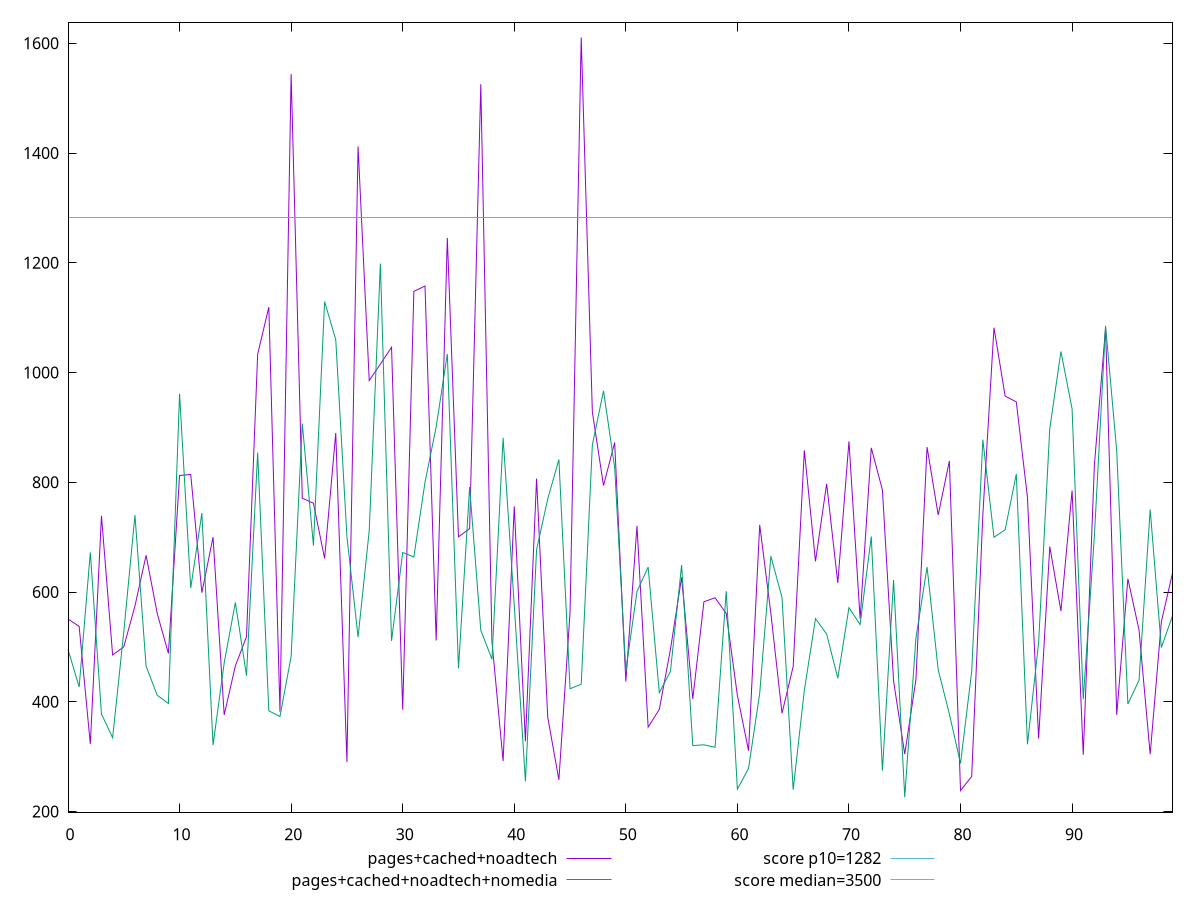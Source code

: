reset

$pagesCachedNoadtech <<EOF
0 551.0960000000001
1 537.424
2 323.11599999999993
3 738.8200000000002
4 485.35600000000005
5 500.332
6 574.6840000000001
7 667.104
8 560.836
9 488.1680000000001
10 812.508
11 814.356
12 598.9319999999999
13 700.1679999999999
14 376.14
15 465.5640000000001
16 518.692
17 1033.3159999999998
18 1119.328
19 382.048
20 1544.0199999999998
21 770.98
22 761.864
23 661.3040000000001
24 889.8680000000002
25 290.41599999999994
26 1411.9159999999997
27 985.472
28 1015.4480000000001
29 1045.984
30 385.564
31 1148.0079999999998
32 1157.696
33 511.836
34 1245.384
35 700.6319999999998
36 715.672
37 1525.368
38 510.236
39 292.056
40 756.2760000000001
41 328.2
42 806.9040000000001
43 372.052
44 257.85999999999996
45 563.3320000000001
46 1610.54
47 928.104
48 794.1840000000001
49 872.4960000000001
50 437.08799999999997
51 720.5520000000002
52 353.928
53 386.15999999999997
54 495.676
55 626.8960000000001
56 405.29600000000005
57 582.42
58 589.704
59 561.0840000000001
60 411.504
61 311.06399999999996
62 722.528
63 561.2639999999999
64 379.124
65 464.48400000000004
66 858.3240000000001
67 656.0160000000001
68 797.4040000000002
69 616.516
70 874.6319999999998
71 551.28
72 862.8080000000002
73 786.036
74 437.76800000000003
75 304.76
76 440.1959999999999
77 864.1760000000002
78 740.48
79 839.004
80 238.328
81 264.128
82 740.7520000000001
83 1081.6680000000001
84 957.0960000000002
85 946.4720000000001
86 772.304
87 333.37199999999996
88 682.8039999999999
89 565.4920000000001
90 785.116
91 303.60799999999995
92 831.756
93 1080.7959999999998
94 376.3599999999999
95 624.3879999999999
96 530.9319999999999
97 304.504
98 545.808
99 634.5520000000001
EOF

$pagesCachedNoadtechNomedia <<EOF
0 495.56399999999996
1 427.016
2 672.284
3 377.752
4 334.692
5 527.452
6 740.2760000000001
7 465.016
8 411.828
9 397.15200000000004
10 961.3760000000002
11 607.368
12 743.836
13 321.104
14 471.024
15 581.02
16 447.884
17 854.1800000000001
18 383.58
19 373.316
20 483.048
21 907.0920000000001
22 684.76
23 1129.3600000000001
24 1059.768
25 701.5079999999999
26 517.9959999999999
27 711.992
28 1198.4880000000003
29 511.0960000000001
30 672.2159999999999
31 663.9639999999999
32 800.3600000000001
33 900.9479999999999
34 1033.9120000000003
35 461.17999999999995
36 791.448
37 530.5120000000001
38 477.828
39 881.0559999999998
40 575.7000000000002
41 255.24
42 677.3040000000001
43 769.756
44 841.624
45 423.88399999999996
46 432.15200000000004
47 868.1640000000001
48 966.7800000000001
49 826.732
50 456.74
51 601.0360000000001
52 645.576
53 416.616
54 455.61600000000004
55 649.2519999999998
56 320.332
57 321.688
58 317.2879999999999
59 601.7280000000001
60 240.904
61 278.77599999999995
62 415.596
63 665.4639999999999
64 590.048
65 239.916
66 420.85200000000003
67 551.6400000000001
68 523.4639999999999
69 443.184
70 571.612
71 540.9199999999998
72 701.3000000000001
73 274.47999999999996
74 622.2640000000001
75 226.368
76 515.696
77 645.648
78 458.28
79 377.812
80 287.88
81 455.3399999999999
82 877.7840000000001
83 699.8440000000003
84 713.6280000000002
85 815.108
86 322.716
87 507.972
88 897.8240000000001
89 1038.4120000000003
90 933.7080000000001
91 404.744
92 702.5840000000001
93 1085.0120000000002
94 857.332
95 396.11199999999997
96 439.29200000000003
97 750.604
98 498.95200000000006
99 556.472
EOF

set key outside below
set xrange [0:99]
set yrange [198.68456:1638.22344]
set trange [198.68456:1638.22344]
set terminal svg size 640, 520 enhanced background rgb 'white'
set output "report_00015_2021-02-09T16-11-33.973Z/bootup-time/comparison/line/2_vs_3.svg"

plot $pagesCachedNoadtech title "pages+cached+noadtech" with line, \
     $pagesCachedNoadtechNomedia title "pages+cached+noadtech+nomedia" with line, \
     1282 title "score p10=1282", \
     3500 title "score median=3500"

reset
